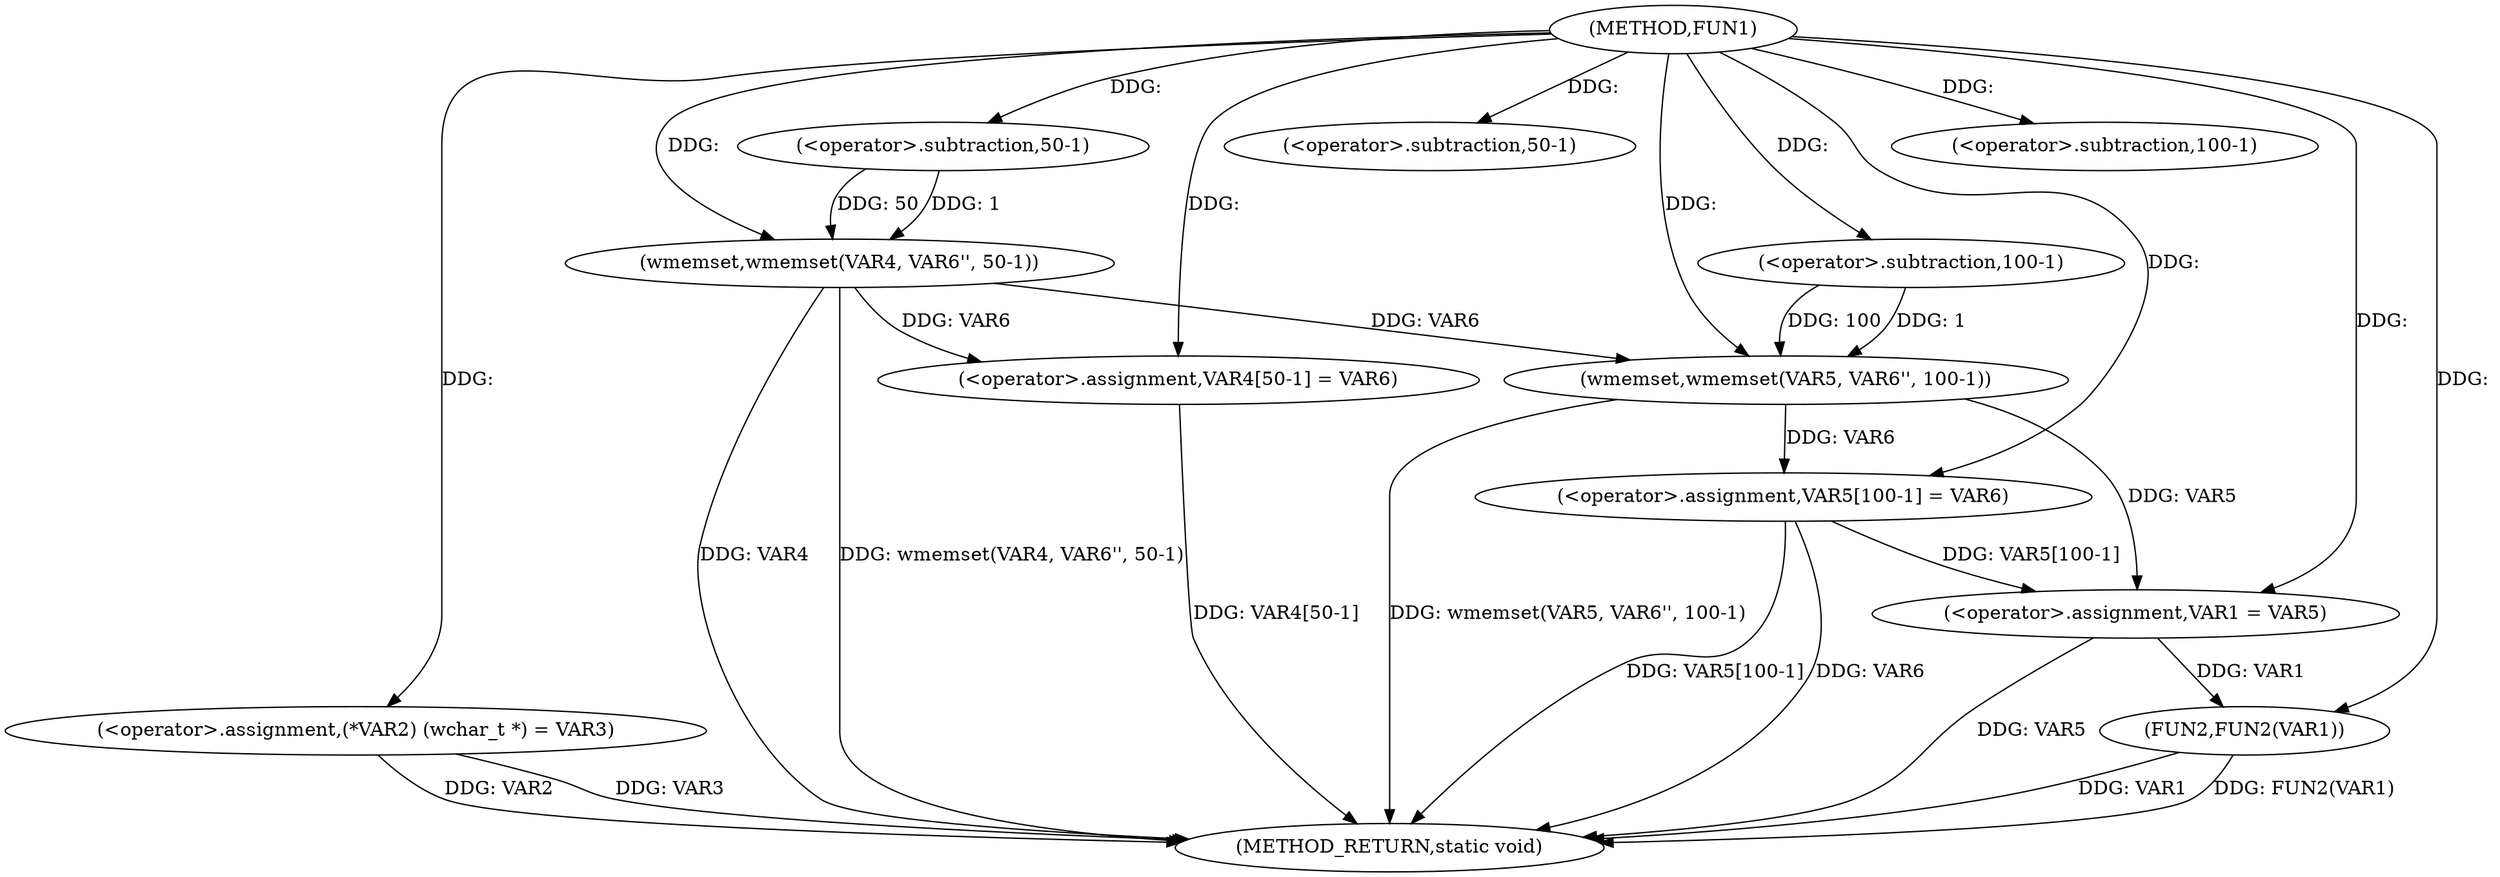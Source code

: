 digraph FUN1 {  
"1000100" [label = "(METHOD,FUN1)" ]
"1000140" [label = "(METHOD_RETURN,static void)" ]
"1000104" [label = "(<operator>.assignment,(*VAR2) (wchar_t *) = VAR3)" ]
"1000109" [label = "(wmemset,wmemset(VAR4, VAR6'', 50-1))" ]
"1000112" [label = "(<operator>.subtraction,50-1)" ]
"1000115" [label = "(<operator>.assignment,VAR4[50-1] = VAR6)" ]
"1000118" [label = "(<operator>.subtraction,50-1)" ]
"1000122" [label = "(wmemset,wmemset(VAR5, VAR6'', 100-1))" ]
"1000125" [label = "(<operator>.subtraction,100-1)" ]
"1000128" [label = "(<operator>.assignment,VAR5[100-1] = VAR6)" ]
"1000131" [label = "(<operator>.subtraction,100-1)" ]
"1000135" [label = "(<operator>.assignment,VAR1 = VAR5)" ]
"1000138" [label = "(FUN2,FUN2(VAR1))" ]
  "1000104" -> "1000140"  [ label = "DDG: VAR2"] 
  "1000138" -> "1000140"  [ label = "DDG: VAR1"] 
  "1000122" -> "1000140"  [ label = "DDG: wmemset(VAR5, VAR6'', 100-1)"] 
  "1000115" -> "1000140"  [ label = "DDG: VAR4[50-1]"] 
  "1000128" -> "1000140"  [ label = "DDG: VAR5[100-1]"] 
  "1000128" -> "1000140"  [ label = "DDG: VAR6"] 
  "1000109" -> "1000140"  [ label = "DDG: VAR4"] 
  "1000138" -> "1000140"  [ label = "DDG: FUN2(VAR1)"] 
  "1000135" -> "1000140"  [ label = "DDG: VAR5"] 
  "1000104" -> "1000140"  [ label = "DDG: VAR3"] 
  "1000109" -> "1000140"  [ label = "DDG: wmemset(VAR4, VAR6'', 50-1)"] 
  "1000100" -> "1000104"  [ label = "DDG: "] 
  "1000100" -> "1000109"  [ label = "DDG: "] 
  "1000112" -> "1000109"  [ label = "DDG: 50"] 
  "1000112" -> "1000109"  [ label = "DDG: 1"] 
  "1000100" -> "1000112"  [ label = "DDG: "] 
  "1000109" -> "1000115"  [ label = "DDG: VAR6"] 
  "1000100" -> "1000115"  [ label = "DDG: "] 
  "1000100" -> "1000118"  [ label = "DDG: "] 
  "1000100" -> "1000122"  [ label = "DDG: "] 
  "1000109" -> "1000122"  [ label = "DDG: VAR6"] 
  "1000125" -> "1000122"  [ label = "DDG: 100"] 
  "1000125" -> "1000122"  [ label = "DDG: 1"] 
  "1000100" -> "1000125"  [ label = "DDG: "] 
  "1000122" -> "1000128"  [ label = "DDG: VAR6"] 
  "1000100" -> "1000128"  [ label = "DDG: "] 
  "1000100" -> "1000131"  [ label = "DDG: "] 
  "1000122" -> "1000135"  [ label = "DDG: VAR5"] 
  "1000128" -> "1000135"  [ label = "DDG: VAR5[100-1]"] 
  "1000100" -> "1000135"  [ label = "DDG: "] 
  "1000135" -> "1000138"  [ label = "DDG: VAR1"] 
  "1000100" -> "1000138"  [ label = "DDG: "] 
}
